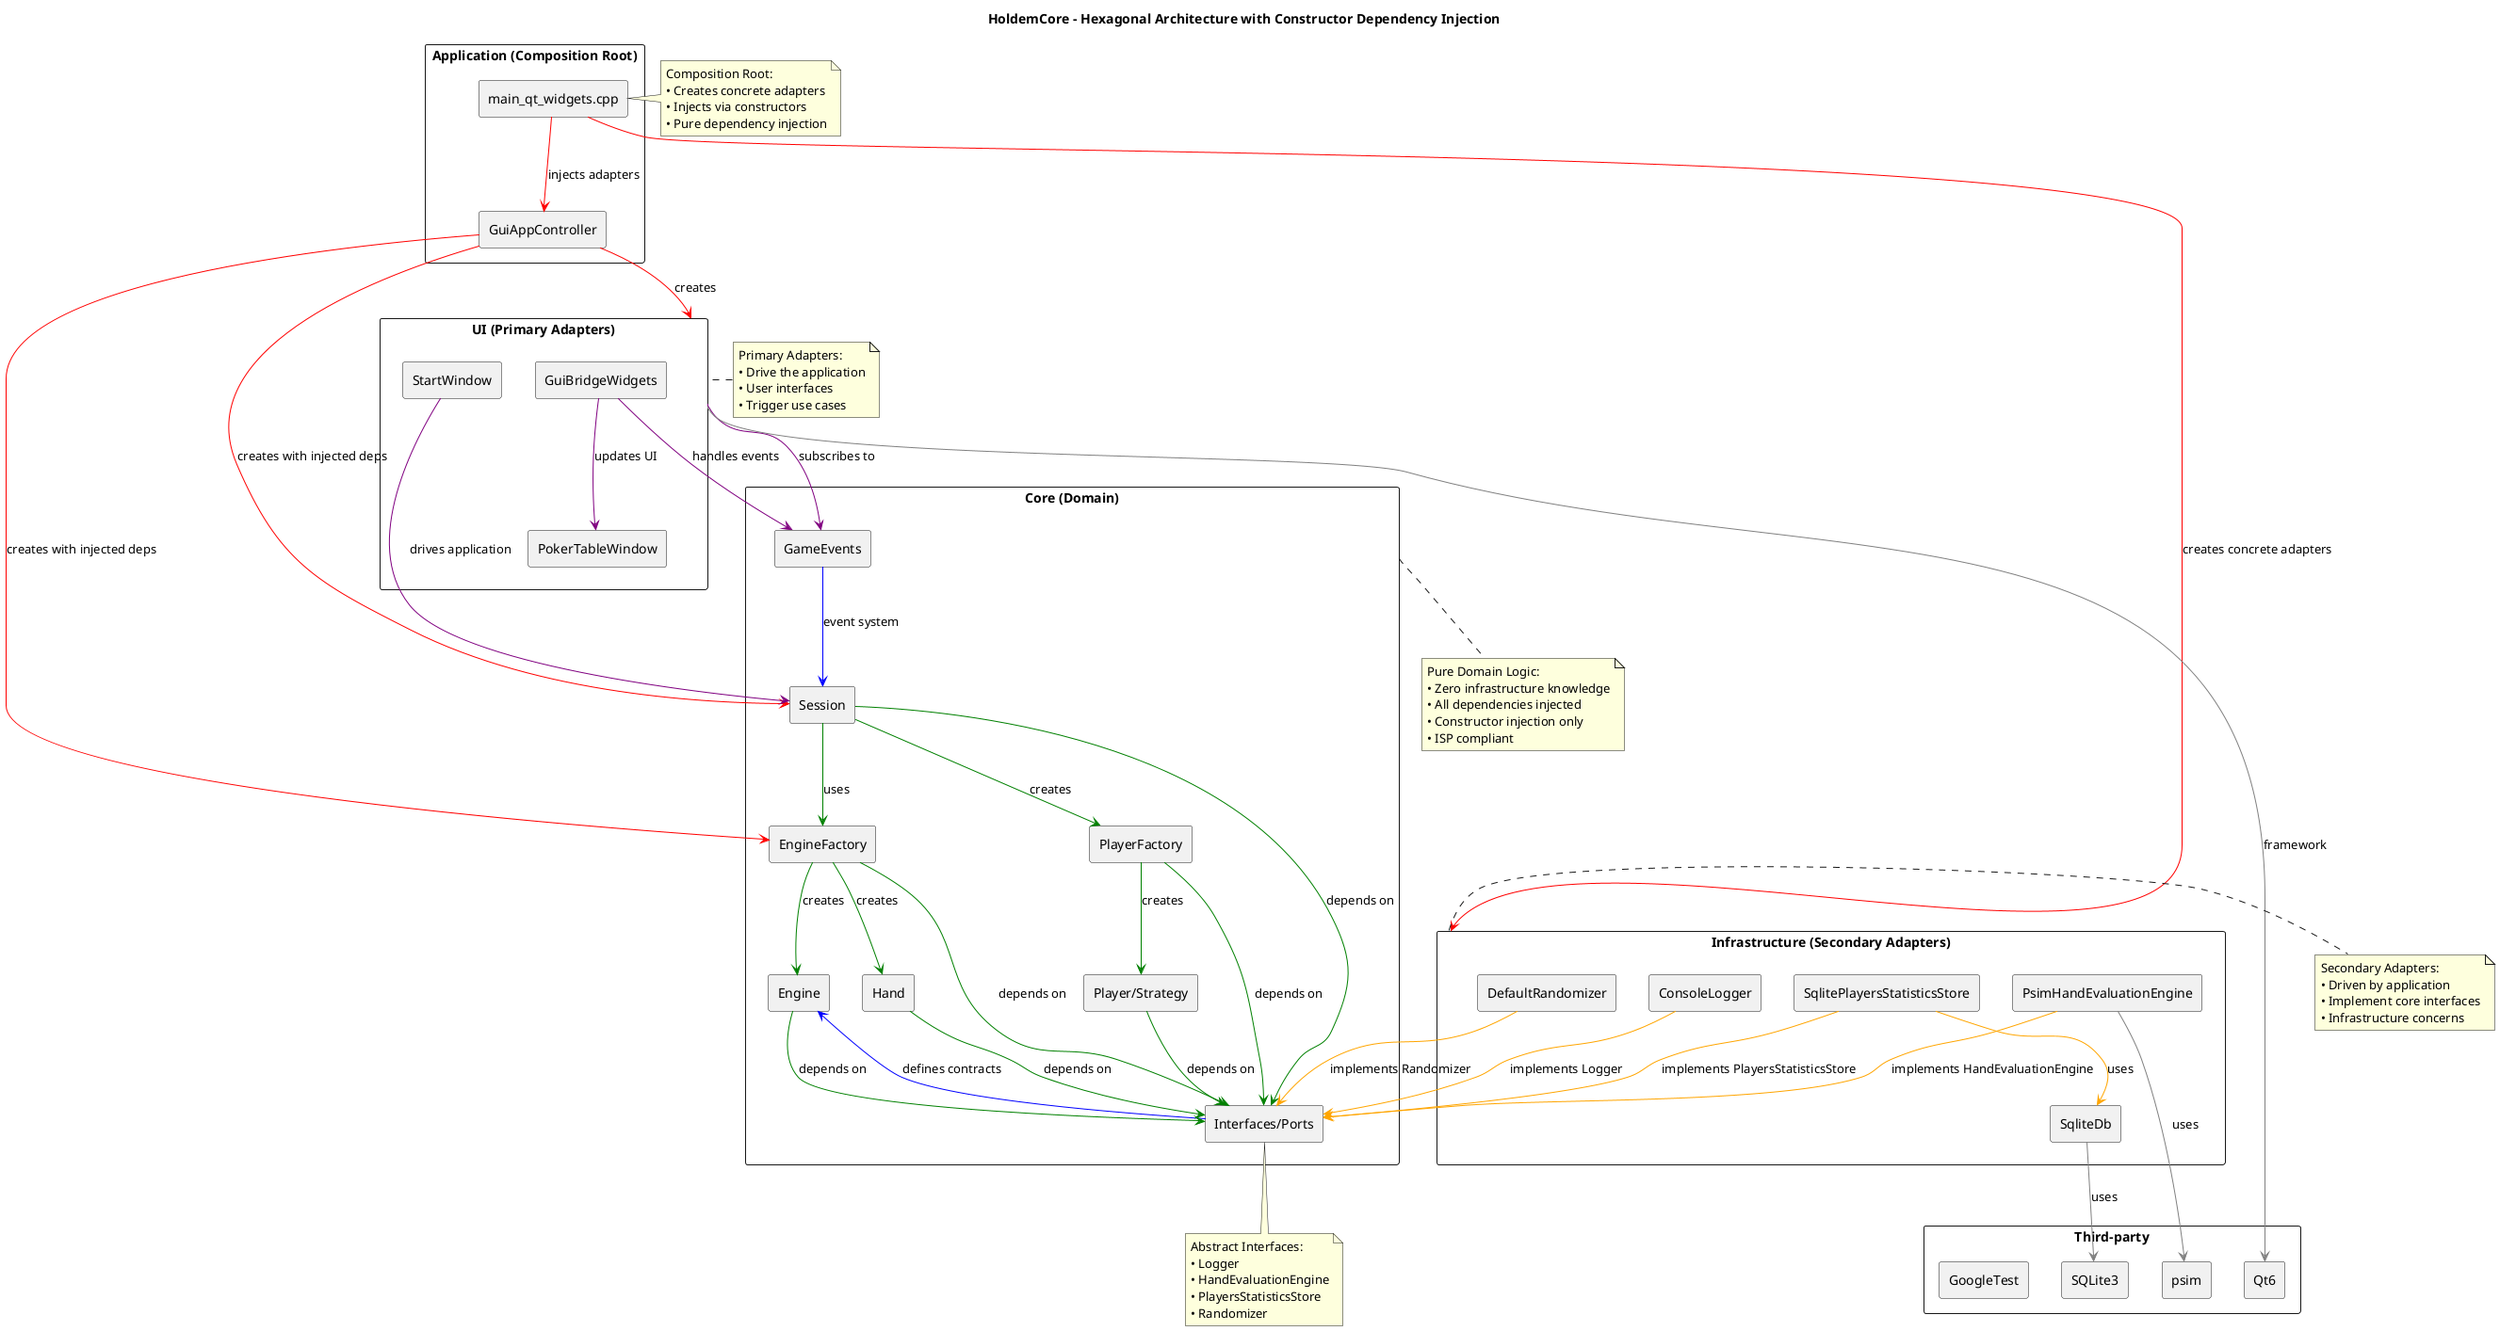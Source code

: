 @startuml
title HoldemCore – Hexagonal Architecture with Constructor Dependency Injection

skinparam packageStyle rectangle
skinparam shadowing false
skinparam componentStyle rectangle

package "Core (Domain)" as Core {
  [Engine] as Engine
  [GameEvents] as GameEvents
  [Session] as Session
  [EngineFactory] as EngineFactory
  [Player/Strategy] as PlayerStrategy
  [PlayerFactory] as PlayerFactory
  [Hand] as Hand
  [Interfaces/Ports] as Ports
}

package "Application (Composition Root)" as App {
  [main_qt_widgets.cpp] as Main
  [GuiAppController] as GuiController
}

package "Infrastructure (Secondary Adapters)" as Infra {
  [ConsoleLogger] as ConsoleLogger
  [SqlitePlayersStatisticsStore] as SqliteStore
  [PsimHandEvaluationEngine] as PsimEngine
  [DefaultRandomizer] as DefaultRandomizer
  [SqliteDb] as SqliteDb
}

package "UI (Primary Adapters)" as UI {
  [StartWindow] as StartWindow
  [PokerTableWindow] as TableWindow
  [GuiBridgeWidgets] as Bridge
}

package "Third-party" as ThirdParty {
  [SQLite3] as SQLite3
  [psim] as psim
  [Qt6] as Qt6
  [GoogleTest] as GoogleTest
}

' Core Domain Relationships
Ports -[#0000FF]-> Engine : defines contracts
GameEvents -[#0000FF]-> Session : event system
Session -[#green]-> EngineFactory : uses
Session -[#green]-> PlayerFactory : creates
EngineFactory -[#green]-> Hand : creates
EngineFactory -[#green]-> Engine : creates
PlayerFactory -[#green]-> PlayerStrategy : creates
Engine -[#green]-> Ports : depends on
Hand -[#green]-> Ports : depends on
PlayerStrategy -[#green]-> Ports : depends on
Session -[#green]-> Ports : depends on
EngineFactory -[#green]-> Ports : depends on
PlayerFactory -[#green]-> Ports : depends on

' Application Layer (Composition Root & Direct DI)
Main -[#red]-> Infra : creates concrete adapters
Main -[#red]-> GuiController : injects adapters
GuiController -[#red]-> Session : creates with injected deps
GuiController -[#red]-> EngineFactory : creates with injected deps
GuiController -[#red]-> UI : creates

' Secondary Adapters (implement core interfaces - driven by application)
ConsoleLogger -[#orange]-> Ports : implements Logger
SqliteStore -[#orange]-> Ports : implements PlayersStatisticsStore  
PsimEngine -[#orange]-> Ports : implements HandEvaluationEngine
DefaultRandomizer -[#orange]-> Ports : implements Randomizer
SqliteStore -[#orange]-> SqliteDb : uses

' Primary Adapters (drive the application - user interfaces)
UI -[#purple]-> GameEvents : subscribes to
StartWindow -[#purple]-> Session : drives application
Bridge -[#purple]-> GameEvents : handles events
Bridge -[#purple]-> TableWindow : updates UI

' Third-party Dependencies
SqliteDb -[#gray]-> SQLite3 : uses
PsimEngine -[#gray]-> psim : uses  
UI -[#gray]-> Qt6 : framework

' Constructor Dependency Injection Flow
note right of Main : Composition Root:\n• Creates concrete adapters\n• Injects via constructors\n• Pure dependency injection
note bottom of Ports : Abstract Interfaces:\n• Logger\n• HandEvaluationEngine\n• PlayersStatisticsStore\n• Randomizer
note bottom of Core : Pure Domain Logic:\n• Zero infrastructure knowledge\n• All dependencies injected\n• Constructor injection only\n• ISP compliant
note left of UI : Primary Adapters:\n• Drive the application\n• User interfaces\n• Trigger use cases
note right of Infra : Secondary Adapters:\n• Driven by application\n• Implement core interfaces\n• Infrastructure concerns

@enduml
